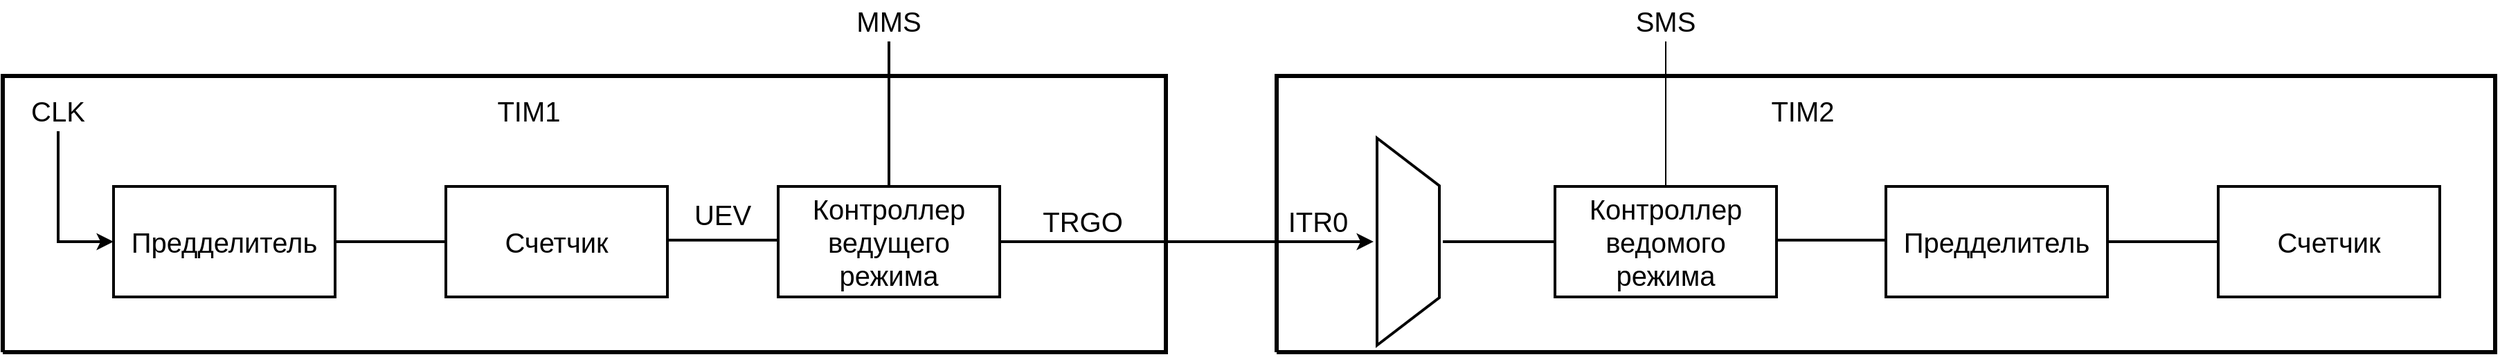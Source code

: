 <mxfile version="28.2.5">
  <diagram name="Страница — 1" id="Ak5K-JNuDrSpt37pMSH4">
    <mxGraphModel dx="1737" dy="1007" grid="1" gridSize="10" guides="1" tooltips="1" connect="1" arrows="1" fold="1" page="1" pageScale="1" pageWidth="827" pageHeight="1169" math="0" shadow="0">
      <root>
        <mxCell id="0" />
        <mxCell id="1" parent="0" />
        <mxCell id="ENIbOzAQgSpgvj-lkIke-1" value="" style="endArrow=none;html=1;rounded=0;strokeWidth=3;" edge="1" parent="1">
          <mxGeometry width="50" height="50" relative="1" as="geometry">
            <mxPoint x="40" y="400" as="sourcePoint" />
            <mxPoint x="40" y="400" as="targetPoint" />
            <Array as="points">
              <mxPoint x="40" y="200" />
              <mxPoint x="880" y="200" />
              <mxPoint x="880" y="400" />
            </Array>
          </mxGeometry>
        </mxCell>
        <mxCell id="ENIbOzAQgSpgvj-lkIke-3" value="&lt;font style=&quot;font-size: 20px;&quot;&gt;Предделитель&lt;/font&gt;" style="rounded=0;whiteSpace=wrap;html=1;strokeWidth=2;" vertex="1" parent="1">
          <mxGeometry x="120" y="280" width="160" height="80" as="geometry" />
        </mxCell>
        <mxCell id="ENIbOzAQgSpgvj-lkIke-4" value="&lt;font style=&quot;font-size: 20px;&quot;&gt;Счетчик&lt;/font&gt;" style="rounded=0;whiteSpace=wrap;html=1;strokeWidth=2;" vertex="1" parent="1">
          <mxGeometry x="360" y="280" width="160" height="80" as="geometry" />
        </mxCell>
        <mxCell id="ENIbOzAQgSpgvj-lkIke-5" value="" style="endArrow=none;html=1;rounded=0;entryX=0;entryY=0.5;entryDx=0;entryDy=0;strokeWidth=2;" edge="1" parent="1" target="ENIbOzAQgSpgvj-lkIke-4">
          <mxGeometry width="50" height="50" relative="1" as="geometry">
            <mxPoint x="280" y="320" as="sourcePoint" />
            <mxPoint x="330" y="270" as="targetPoint" />
          </mxGeometry>
        </mxCell>
        <mxCell id="ENIbOzAQgSpgvj-lkIke-7" value="" style="endArrow=classic;html=1;rounded=0;strokeWidth=2;" edge="1" parent="1">
          <mxGeometry width="50" height="50" relative="1" as="geometry">
            <mxPoint x="80" y="240" as="sourcePoint" />
            <mxPoint x="120" y="320" as="targetPoint" />
            <Array as="points">
              <mxPoint x="80" y="320" />
            </Array>
          </mxGeometry>
        </mxCell>
        <mxCell id="ENIbOzAQgSpgvj-lkIke-8" value="&lt;font style=&quot;font-size: 20px;&quot;&gt;CLK&lt;/font&gt;" style="text;html=1;align=center;verticalAlign=middle;whiteSpace=wrap;rounded=0;" vertex="1" parent="1">
          <mxGeometry x="50" y="210" width="60" height="30" as="geometry" />
        </mxCell>
        <mxCell id="ENIbOzAQgSpgvj-lkIke-9" value="&lt;font style=&quot;font-size: 20px;&quot;&gt;Контроллер ведущего режима&lt;/font&gt;" style="rounded=0;whiteSpace=wrap;html=1;strokeWidth=2;" vertex="1" parent="1">
          <mxGeometry x="600" y="280" width="160" height="80" as="geometry" />
        </mxCell>
        <mxCell id="ENIbOzAQgSpgvj-lkIke-10" value="&lt;font style=&quot;font-size: 20px;&quot;&gt;TIM1&lt;/font&gt;" style="text;html=1;align=center;verticalAlign=middle;whiteSpace=wrap;rounded=0;" vertex="1" parent="1">
          <mxGeometry x="390" y="210" width="60" height="30" as="geometry" />
        </mxCell>
        <mxCell id="ENIbOzAQgSpgvj-lkIke-11" value="" style="endArrow=none;html=1;rounded=0;strokeWidth=3;" edge="1" parent="1">
          <mxGeometry width="50" height="50" relative="1" as="geometry">
            <mxPoint x="960" y="400" as="sourcePoint" />
            <mxPoint x="960" y="400" as="targetPoint" />
            <Array as="points">
              <mxPoint x="960" y="200" />
              <mxPoint x="1840" y="200" />
              <mxPoint x="1840" y="400" />
            </Array>
          </mxGeometry>
        </mxCell>
        <mxCell id="ENIbOzAQgSpgvj-lkIke-12" value="&lt;font style=&quot;font-size: 20px;&quot;&gt;Предделитель&lt;/font&gt;" style="rounded=0;whiteSpace=wrap;html=1;strokeWidth=2;" vertex="1" parent="1">
          <mxGeometry x="1400" y="280" width="160" height="80" as="geometry" />
        </mxCell>
        <mxCell id="ENIbOzAQgSpgvj-lkIke-13" value="&lt;font style=&quot;font-size: 20px;&quot;&gt;Счетчик&lt;/font&gt;" style="rounded=0;whiteSpace=wrap;html=1;strokeWidth=2;" vertex="1" parent="1">
          <mxGeometry x="1640" y="280" width="160" height="80" as="geometry" />
        </mxCell>
        <mxCell id="ENIbOzAQgSpgvj-lkIke-14" value="" style="endArrow=none;html=1;rounded=0;entryX=0;entryY=0.5;entryDx=0;entryDy=0;strokeWidth=2;" edge="1" parent="1" target="ENIbOzAQgSpgvj-lkIke-13">
          <mxGeometry width="50" height="50" relative="1" as="geometry">
            <mxPoint x="1560" y="320" as="sourcePoint" />
            <mxPoint x="1610" y="270" as="targetPoint" />
          </mxGeometry>
        </mxCell>
        <mxCell id="ENIbOzAQgSpgvj-lkIke-17" value="&lt;font style=&quot;font-size: 20px;&quot;&gt;Контроллер ведомого режима&lt;/font&gt;" style="rounded=0;whiteSpace=wrap;html=1;strokeWidth=2;" vertex="1" parent="1">
          <mxGeometry x="1161" y="280" width="160" height="80" as="geometry" />
        </mxCell>
        <mxCell id="ENIbOzAQgSpgvj-lkIke-18" value="&lt;font style=&quot;font-size: 20px;&quot;&gt;TIM2&lt;/font&gt;" style="text;html=1;align=center;verticalAlign=middle;whiteSpace=wrap;rounded=0;" vertex="1" parent="1">
          <mxGeometry x="1310" y="210" width="60" height="30" as="geometry" />
        </mxCell>
        <mxCell id="ENIbOzAQgSpgvj-lkIke-19" value="" style="endArrow=classic;html=1;rounded=0;strokeWidth=2;" edge="1" parent="1">
          <mxGeometry width="50" height="50" relative="1" as="geometry">
            <mxPoint x="760" y="320" as="sourcePoint" />
            <mxPoint x="1030" y="320" as="targetPoint" />
          </mxGeometry>
        </mxCell>
        <mxCell id="ENIbOzAQgSpgvj-lkIke-20" value="&lt;font style=&quot;font-size: 20px;&quot;&gt;TRGO&lt;/font&gt;" style="text;html=1;align=center;verticalAlign=middle;whiteSpace=wrap;rounded=0;" vertex="1" parent="1">
          <mxGeometry x="790" y="290" width="60" height="30" as="geometry" />
        </mxCell>
        <mxCell id="ENIbOzAQgSpgvj-lkIke-21" value="" style="verticalLabelPosition=middle;verticalAlign=middle;html=1;shape=trapezoid;perimeter=trapezoidPerimeter;whiteSpace=wrap;size=0.23;arcSize=10;flipV=1;labelPosition=center;align=center;rotation=-90;strokeWidth=2;" vertex="1" parent="1">
          <mxGeometry x="980" y="297.5" width="150" height="45" as="geometry" />
        </mxCell>
        <mxCell id="ENIbOzAQgSpgvj-lkIke-22" value="" style="endArrow=none;html=1;rounded=0;strokeWidth=2;" edge="1" parent="1">
          <mxGeometry width="50" height="50" relative="1" as="geometry">
            <mxPoint x="1080" y="320" as="sourcePoint" />
            <mxPoint x="1160" y="320" as="targetPoint" />
          </mxGeometry>
        </mxCell>
        <mxCell id="ENIbOzAQgSpgvj-lkIke-23" value="&lt;font style=&quot;font-size: 20px;&quot;&gt;ITR0&lt;/font&gt;" style="text;html=1;align=center;verticalAlign=middle;whiteSpace=wrap;rounded=0;" vertex="1" parent="1">
          <mxGeometry x="960" y="295" width="60" height="20" as="geometry" />
        </mxCell>
        <mxCell id="ENIbOzAQgSpgvj-lkIke-24" value="" style="endArrow=none;html=1;rounded=0;entryX=0;entryY=0.5;entryDx=0;entryDy=0;strokeWidth=2;" edge="1" parent="1">
          <mxGeometry width="50" height="50" relative="1" as="geometry">
            <mxPoint x="520" y="318.82" as="sourcePoint" />
            <mxPoint x="600" y="318.82" as="targetPoint" />
          </mxGeometry>
        </mxCell>
        <mxCell id="ENIbOzAQgSpgvj-lkIke-25" value="&lt;font style=&quot;font-size: 20px;&quot;&gt;UEV&lt;/font&gt;" style="text;html=1;align=center;verticalAlign=middle;whiteSpace=wrap;rounded=0;" vertex="1" parent="1">
          <mxGeometry x="530" y="285" width="60" height="30" as="geometry" />
        </mxCell>
        <mxCell id="ENIbOzAQgSpgvj-lkIke-26" value="" style="endArrow=none;html=1;rounded=0;strokeWidth=2;" edge="1" parent="1">
          <mxGeometry width="50" height="50" relative="1" as="geometry">
            <mxPoint x="1321" y="318.82" as="sourcePoint" />
            <mxPoint x="1401" y="318.82" as="targetPoint" />
          </mxGeometry>
        </mxCell>
        <mxCell id="ENIbOzAQgSpgvj-lkIke-27" value="" style="endArrow=none;html=1;rounded=0;strokeWidth=2;" edge="1" parent="1" target="ENIbOzAQgSpgvj-lkIke-28">
          <mxGeometry width="50" height="50" relative="1" as="geometry">
            <mxPoint x="680" y="280" as="sourcePoint" />
            <mxPoint x="680" y="160" as="targetPoint" />
          </mxGeometry>
        </mxCell>
        <mxCell id="ENIbOzAQgSpgvj-lkIke-28" value="&lt;font style=&quot;font-size: 20px;&quot;&gt;MMS&lt;/font&gt;" style="text;html=1;align=center;verticalAlign=middle;whiteSpace=wrap;rounded=0;" vertex="1" parent="1">
          <mxGeometry x="650" y="145" width="60" height="30" as="geometry" />
        </mxCell>
        <mxCell id="ENIbOzAQgSpgvj-lkIke-29" value="" style="endArrow=none;html=1;rounded=0;" edge="1" parent="1" target="ENIbOzAQgSpgvj-lkIke-30">
          <mxGeometry width="50" height="50" relative="1" as="geometry">
            <mxPoint x="1241" y="280" as="sourcePoint" />
            <mxPoint x="1241" y="160" as="targetPoint" />
          </mxGeometry>
        </mxCell>
        <mxCell id="ENIbOzAQgSpgvj-lkIke-30" value="&lt;font style=&quot;font-size: 20px;&quot;&gt;SMS&lt;/font&gt;" style="text;html=1;align=center;verticalAlign=middle;whiteSpace=wrap;rounded=0;" vertex="1" parent="1">
          <mxGeometry x="1211" y="145" width="60" height="30" as="geometry" />
        </mxCell>
      </root>
    </mxGraphModel>
  </diagram>
</mxfile>
